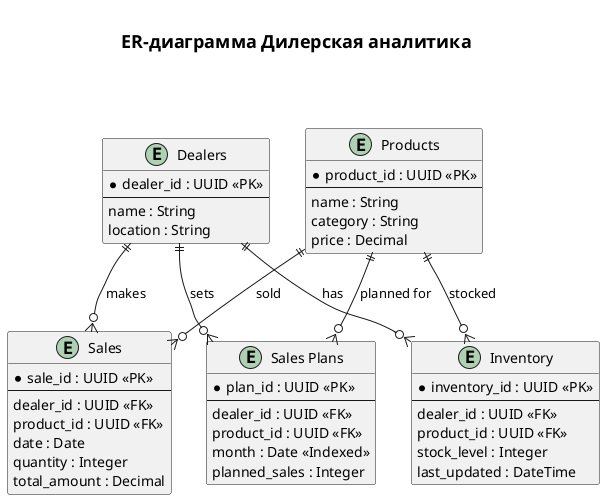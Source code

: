 @startuml

title \n= ER-диаграмма Дилерская аналитика\n\n\n

entity "Dealers" as Dealers {
  * dealer_id : UUID <<PK>>
  ---
  name : String
  location : String
}

entity "Products" as Products {
  * product_id : UUID <<PK>>
  ---
  name : String
  category : String
  price : Decimal
}

entity "Sales" as Sales {
  * sale_id : UUID <<PK>>
  ---
  dealer_id : UUID <<FK>>
  product_id : UUID <<FK>>
  date : Date
  quantity : Integer
  total_amount : Decimal
}

entity "Inventory" as Inventory {
  * inventory_id : UUID <<PK>>
  ---
  dealer_id : UUID <<FK>>
  product_id : UUID <<FK>>
  stock_level : Integer
  last_updated : DateTime
}

entity "Sales Plans" as SalesPlans {
  * plan_id : UUID <<PK>>
  ---
  dealer_id : UUID <<FK>>
  product_id : UUID <<FK>>
  month : Date <<Indexed>>
  planned_sales : Integer
}

Dealers ||--o{ Sales : "makes"
Products ||--o{ Sales : "sold"
Dealers ||--o{ Inventory : "has"
Products ||--o{ Inventory : "stocked"
Dealers ||--o{ SalesPlans : "sets"
Products ||--o{ SalesPlans : "planned for"

' Display settings
skinparam entity {
    BackgroundColor #E0E0E0
    BorderColor #000000
}
skinparam rectangle {
    BackgroundColor #FFFFFF
}

@enduml

